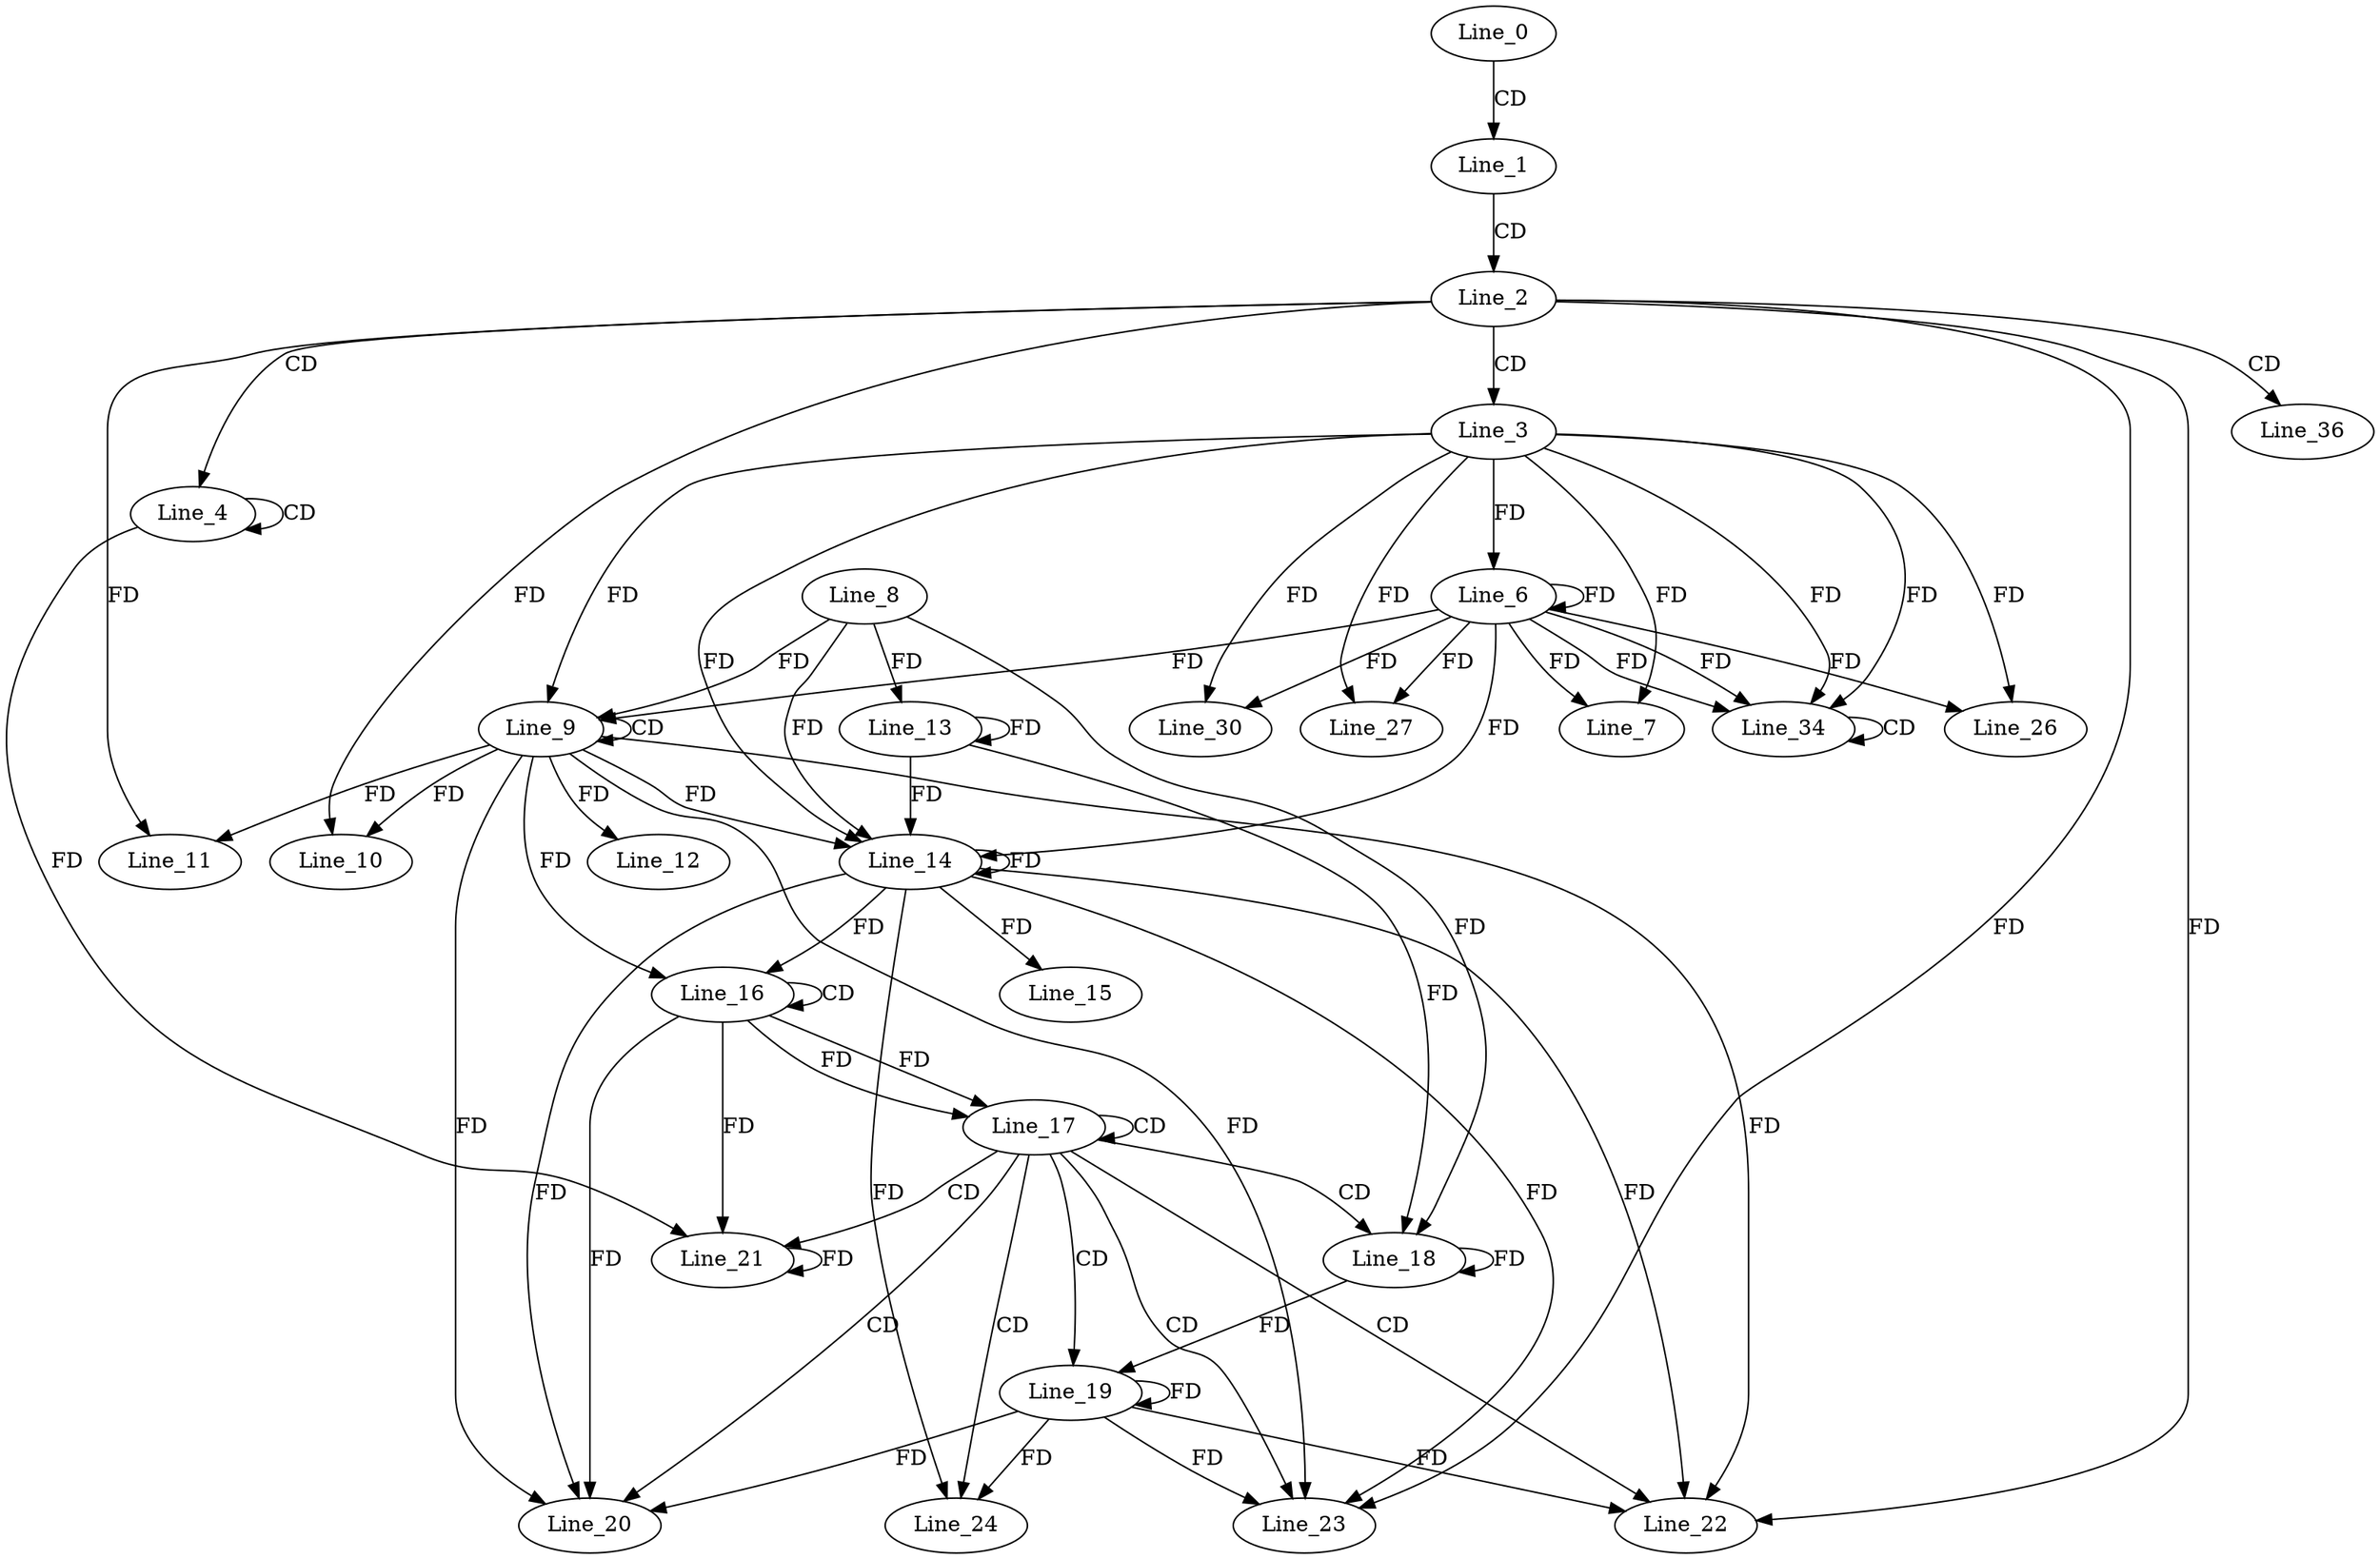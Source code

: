 digraph G {
  Line_0;
  Line_1;
  Line_2;
  Line_3;
  Line_4;
  Line_4;
  Line_6;
  Line_6;
  Line_7;
  Line_9;
  Line_9;
  Line_8;
  Line_10;
  Line_11;
  Line_12;
  Line_13;
  Line_14;
  Line_14;
  Line_15;
  Line_16;
  Line_16;
  Line_17;
  Line_17;
  Line_18;
  Line_19;
  Line_19;
  Line_20;
  Line_20;
  Line_21;
  Line_21;
  Line_22;
  Line_23;
  Line_24;
  Line_26;
  Line_27;
  Line_30;
  Line_34;
  Line_34;
  Line_36;
  Line_0 -> Line_1 [ label="CD" ];
  Line_1 -> Line_2 [ label="CD" ];
  Line_2 -> Line_3 [ label="CD" ];
  Line_2 -> Line_4 [ label="CD" ];
  Line_4 -> Line_4 [ label="CD" ];
  Line_3 -> Line_6 [ label="FD" ];
  Line_6 -> Line_6 [ label="FD" ];
  Line_3 -> Line_7 [ label="FD" ];
  Line_6 -> Line_7 [ label="FD" ];
  Line_9 -> Line_9 [ label="CD" ];
  Line_3 -> Line_9 [ label="FD" ];
  Line_6 -> Line_9 [ label="FD" ];
  Line_8 -> Line_9 [ label="FD" ];
  Line_9 -> Line_10 [ label="FD" ];
  Line_2 -> Line_10 [ label="FD" ];
  Line_9 -> Line_11 [ label="FD" ];
  Line_2 -> Line_11 [ label="FD" ];
  Line_9 -> Line_12 [ label="FD" ];
  Line_8 -> Line_13 [ label="FD" ];
  Line_13 -> Line_13 [ label="FD" ];
  Line_9 -> Line_14 [ label="FD" ];
  Line_14 -> Line_14 [ label="FD" ];
  Line_3 -> Line_14 [ label="FD" ];
  Line_6 -> Line_14 [ label="FD" ];
  Line_8 -> Line_14 [ label="FD" ];
  Line_13 -> Line_14 [ label="FD" ];
  Line_14 -> Line_15 [ label="FD" ];
  Line_16 -> Line_16 [ label="CD" ];
  Line_9 -> Line_16 [ label="FD" ];
  Line_14 -> Line_16 [ label="FD" ];
  Line_16 -> Line_17 [ label="FD" ];
  Line_17 -> Line_17 [ label="CD" ];
  Line_16 -> Line_17 [ label="FD" ];
  Line_17 -> Line_18 [ label="CD" ];
  Line_8 -> Line_18 [ label="FD" ];
  Line_13 -> Line_18 [ label="FD" ];
  Line_18 -> Line_18 [ label="FD" ];
  Line_17 -> Line_19 [ label="CD" ];
  Line_19 -> Line_19 [ label="FD" ];
  Line_18 -> Line_19 [ label="FD" ];
  Line_17 -> Line_20 [ label="CD" ];
  Line_9 -> Line_20 [ label="FD" ];
  Line_14 -> Line_20 [ label="FD" ];
  Line_19 -> Line_20 [ label="FD" ];
  Line_16 -> Line_20 [ label="FD" ];
  Line_17 -> Line_21 [ label="CD" ];
  Line_4 -> Line_21 [ label="FD" ];
  Line_21 -> Line_21 [ label="FD" ];
  Line_16 -> Line_21 [ label="FD" ];
  Line_17 -> Line_22 [ label="CD" ];
  Line_9 -> Line_22 [ label="FD" ];
  Line_14 -> Line_22 [ label="FD" ];
  Line_19 -> Line_22 [ label="FD" ];
  Line_2 -> Line_22 [ label="FD" ];
  Line_17 -> Line_23 [ label="CD" ];
  Line_9 -> Line_23 [ label="FD" ];
  Line_14 -> Line_23 [ label="FD" ];
  Line_19 -> Line_23 [ label="FD" ];
  Line_2 -> Line_23 [ label="FD" ];
  Line_17 -> Line_24 [ label="CD" ];
  Line_14 -> Line_24 [ label="FD" ];
  Line_19 -> Line_24 [ label="FD" ];
  Line_3 -> Line_26 [ label="FD" ];
  Line_6 -> Line_26 [ label="FD" ];
  Line_3 -> Line_27 [ label="FD" ];
  Line_6 -> Line_27 [ label="FD" ];
  Line_3 -> Line_30 [ label="FD" ];
  Line_6 -> Line_30 [ label="FD" ];
  Line_3 -> Line_34 [ label="FD" ];
  Line_6 -> Line_34 [ label="FD" ];
  Line_34 -> Line_34 [ label="CD" ];
  Line_3 -> Line_34 [ label="FD" ];
  Line_6 -> Line_34 [ label="FD" ];
  Line_2 -> Line_36 [ label="CD" ];
}
